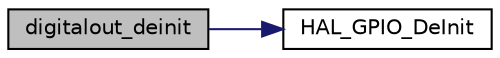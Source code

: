 digraph "digitalout_deinit"
{
  edge [fontname="Helvetica",fontsize="10",labelfontname="Helvetica",labelfontsize="10"];
  node [fontname="Helvetica",fontsize="10",shape=record];
  rankdir="LR";
  Node0 [label="digitalout_deinit",height=0.2,width=0.4,color="black", fillcolor="grey75", style="filled", fontcolor="black"];
  Node0 -> Node1 [color="midnightblue",fontsize="10",style="solid",fontname="Helvetica"];
  Node1 [label="HAL_GPIO_DeInit",height=0.2,width=0.4,color="black", fillcolor="white", style="filled",URL="$group___g_p_i_o___exported___functions___group1.html#gafe9c756b5aa18961032a3f8aa572959b"];
}
